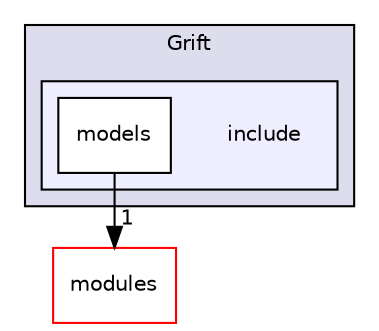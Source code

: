 digraph "include" {
  compound=true
  node [ fontsize="10", fontname="Helvetica"];
  edge [ labelfontsize="10", labelfontname="Helvetica"];
  subgraph clusterdir_2568a42fee3ce195aab69c98d8d6ec37 {
    graph [ bgcolor="#ddddee", pencolor="black", label="Grift" fontname="Helvetica", fontsize="10", URL="dir_2568a42fee3ce195aab69c98d8d6ec37.html"]
  subgraph clusterdir_602555a6bc3396a406a211011b30c483 {
    graph [ bgcolor="#eeeeff", pencolor="black", label="" URL="dir_602555a6bc3396a406a211011b30c483.html"];
    dir_602555a6bc3396a406a211011b30c483 [shape=plaintext label="include"];
    dir_737fa16d78c0feeb0eeb0644e6ec5428 [shape=box label="models" color="black" fillcolor="white" style="filled" URL="dir_737fa16d78c0feeb0eeb0644e6ec5428.html"];
  }
  }
  dir_ee3c23494b4011e6a628e4900ef262df [shape=box label="modules" fillcolor="white" style="filled" color="red" URL="dir_ee3c23494b4011e6a628e4900ef262df.html"];
  dir_737fa16d78c0feeb0eeb0644e6ec5428->dir_ee3c23494b4011e6a628e4900ef262df [headlabel="1", labeldistance=1.5 headhref="dir_000139_000074.html"];
}
